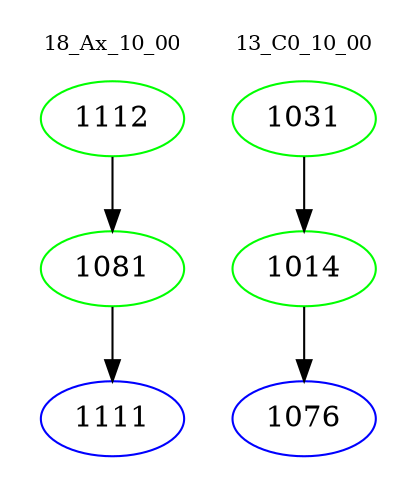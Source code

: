 digraph{
subgraph cluster_0 {
color = white
label = "18_Ax_10_00";
fontsize=10;
T0_1112 [label="1112", color="green"]
T0_1112 -> T0_1081 [color="black"]
T0_1081 [label="1081", color="green"]
T0_1081 -> T0_1111 [color="black"]
T0_1111 [label="1111", color="blue"]
}
subgraph cluster_1 {
color = white
label = "13_C0_10_00";
fontsize=10;
T1_1031 [label="1031", color="green"]
T1_1031 -> T1_1014 [color="black"]
T1_1014 [label="1014", color="green"]
T1_1014 -> T1_1076 [color="black"]
T1_1076 [label="1076", color="blue"]
}
}
